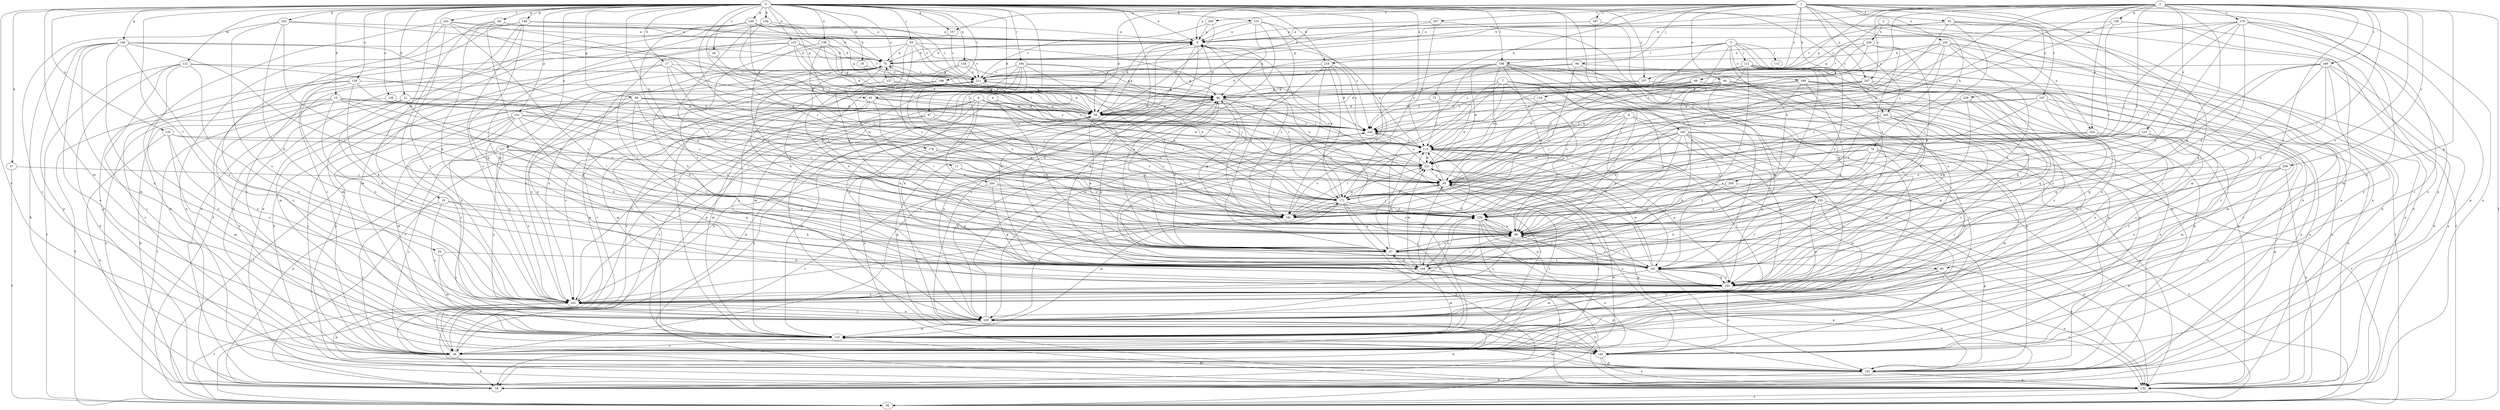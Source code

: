 strict digraph  {
0;
1;
2;
3;
4;
5;
6;
7;
8;
9;
11;
12;
15;
16;
17;
18;
19;
20;
28;
37;
38;
44;
47;
52;
55;
56;
58;
60;
65;
66;
67;
68;
70;
73;
75;
85;
86;
93;
94;
95;
100;
102;
103;
104;
108;
110;
111;
112;
113;
121;
122;
125;
127;
132;
135;
136;
137;
138;
139;
142;
146;
148;
149;
151;
152;
154;
157;
159;
162;
164;
167;
171;
178;
179;
180;
181;
183;
186;
191;
192;
197;
199;
200;
201;
206;
207;
209;
210;
211;
216;
221;
224;
226;
230;
233;
237;
239;
240;
243;
244;
245;
247;
249;
0 -> 9  [label=a];
0 -> 11  [label=b];
0 -> 12  [label=b];
0 -> 15  [label=b];
0 -> 16  [label=b];
0 -> 17  [label=b];
0 -> 19  [label=c];
0 -> 20  [label=c];
0 -> 28  [label=c];
0 -> 37  [label=d];
0 -> 52  [label=f];
0 -> 58  [label=g];
0 -> 60  [label=g];
0 -> 65  [label=g];
0 -> 67  [label=h];
0 -> 85  [label=i];
0 -> 93  [label=j];
0 -> 100  [label=k];
0 -> 102  [label=k];
0 -> 103  [label=k];
0 -> 108  [label=l];
0 -> 121  [label=m];
0 -> 122  [label=m];
0 -> 125  [label=n];
0 -> 127  [label=n];
0 -> 132  [label=n];
0 -> 135  [label=o];
0 -> 136  [label=o];
0 -> 137  [label=o];
0 -> 138  [label=o];
0 -> 139  [label=o];
0 -> 142  [label=o];
0 -> 146  [label=p];
0 -> 148  [label=p];
0 -> 149  [label=p];
0 -> 151  [label=p];
0 -> 154  [label=q];
0 -> 157  [label=q];
0 -> 164  [label=r];
0 -> 178  [label=s];
0 -> 183  [label=t];
0 -> 186  [label=t];
0 -> 191  [label=t];
0 -> 216  [label=w];
0 -> 233  [label=y];
0 -> 237  [label=y];
0 -> 243  [label=z];
0 -> 244  [label=z];
0 -> 245  [label=z];
1 -> 9  [label=a];
1 -> 18  [label=b];
1 -> 38  [label=d];
1 -> 44  [label=e];
1 -> 55  [label=f];
1 -> 65  [label=g];
1 -> 68  [label=h];
1 -> 70  [label=h];
1 -> 73  [label=h];
1 -> 94  [label=j];
1 -> 132  [label=n];
1 -> 152  [label=p];
1 -> 157  [label=q];
1 -> 167  [label=r];
1 -> 192  [label=u];
1 -> 197  [label=u];
1 -> 206  [label=v];
1 -> 207  [label=v];
1 -> 237  [label=y];
1 -> 239  [label=y];
1 -> 245  [label=z];
1 -> 247  [label=z];
2 -> 56  [label=f];
2 -> 66  [label=g];
2 -> 75  [label=h];
2 -> 85  [label=i];
2 -> 86  [label=i];
2 -> 95  [label=j];
2 -> 104  [label=k];
2 -> 159  [label=q];
2 -> 162  [label=q];
2 -> 171  [label=r];
2 -> 179  [label=s];
2 -> 180  [label=s];
2 -> 191  [label=t];
2 -> 209  [label=v];
2 -> 210  [label=v];
2 -> 216  [label=w];
2 -> 221  [label=w];
2 -> 224  [label=x];
2 -> 247  [label=z];
2 -> 249  [label=z];
3 -> 66  [label=g];
3 -> 162  [label=q];
3 -> 224  [label=x];
3 -> 226  [label=x];
4 -> 38  [label=d];
4 -> 47  [label=e];
4 -> 132  [label=n];
4 -> 249  [label=z];
5 -> 28  [label=c];
5 -> 38  [label=d];
5 -> 47  [label=e];
5 -> 108  [label=l];
5 -> 110  [label=l];
5 -> 111  [label=l];
5 -> 112  [label=l];
5 -> 171  [label=r];
5 -> 199  [label=u];
5 -> 200  [label=u];
6 -> 28  [label=c];
6 -> 38  [label=d];
6 -> 104  [label=k];
6 -> 122  [label=m];
6 -> 171  [label=r];
6 -> 221  [label=w];
6 -> 240  [label=y];
6 -> 249  [label=z];
7 -> 28  [label=c];
7 -> 66  [label=g];
7 -> 86  [label=i];
7 -> 113  [label=l];
7 -> 142  [label=o];
7 -> 152  [label=p];
7 -> 171  [label=r];
7 -> 240  [label=y];
8 -> 47  [label=e];
8 -> 86  [label=i];
8 -> 95  [label=j];
8 -> 122  [label=m];
8 -> 201  [label=u];
8 -> 249  [label=z];
9 -> 75  [label=h];
9 -> 104  [label=k];
9 -> 162  [label=q];
9 -> 181  [label=s];
9 -> 230  [label=x];
11 -> 95  [label=j];
11 -> 162  [label=q];
11 -> 181  [label=s];
12 -> 38  [label=d];
12 -> 47  [label=e];
12 -> 56  [label=f];
12 -> 142  [label=o];
12 -> 201  [label=u];
12 -> 221  [label=w];
15 -> 38  [label=d];
15 -> 56  [label=f];
15 -> 86  [label=i];
15 -> 95  [label=j];
15 -> 104  [label=k];
15 -> 132  [label=n];
15 -> 181  [label=s];
15 -> 240  [label=y];
16 -> 28  [label=c];
16 -> 104  [label=k];
16 -> 230  [label=x];
16 -> 240  [label=y];
17 -> 28  [label=c];
17 -> 38  [label=d];
17 -> 122  [label=m];
17 -> 181  [label=s];
17 -> 211  [label=v];
17 -> 230  [label=x];
18 -> 211  [label=v];
18 -> 221  [label=w];
19 -> 38  [label=d];
19 -> 211  [label=v];
20 -> 95  [label=j];
28 -> 18  [label=b];
28 -> 38  [label=d];
28 -> 95  [label=j];
28 -> 113  [label=l];
28 -> 211  [label=v];
37 -> 56  [label=f];
37 -> 95  [label=j];
38 -> 9  [label=a];
38 -> 47  [label=e];
38 -> 66  [label=g];
38 -> 75  [label=h];
38 -> 142  [label=o];
38 -> 181  [label=s];
38 -> 249  [label=z];
44 -> 38  [label=d];
44 -> 66  [label=g];
44 -> 95  [label=j];
44 -> 104  [label=k];
44 -> 132  [label=n];
44 -> 142  [label=o];
44 -> 181  [label=s];
44 -> 191  [label=t];
44 -> 221  [label=w];
47 -> 9  [label=a];
47 -> 66  [label=g];
47 -> 75  [label=h];
47 -> 86  [label=i];
47 -> 104  [label=k];
47 -> 191  [label=t];
47 -> 221  [label=w];
52 -> 104  [label=k];
52 -> 122  [label=m];
52 -> 201  [label=u];
55 -> 9  [label=a];
55 -> 18  [label=b];
55 -> 86  [label=i];
55 -> 122  [label=m];
55 -> 132  [label=n];
55 -> 181  [label=s];
55 -> 211  [label=v];
56 -> 221  [label=w];
58 -> 28  [label=c];
58 -> 38  [label=d];
58 -> 47  [label=e];
58 -> 86  [label=i];
58 -> 95  [label=j];
58 -> 113  [label=l];
58 -> 162  [label=q];
60 -> 9  [label=a];
60 -> 75  [label=h];
60 -> 104  [label=k];
60 -> 191  [label=t];
60 -> 201  [label=u];
65 -> 38  [label=d];
65 -> 86  [label=i];
65 -> 122  [label=m];
65 -> 201  [label=u];
65 -> 221  [label=w];
66 -> 38  [label=d];
66 -> 47  [label=e];
66 -> 86  [label=i];
66 -> 113  [label=l];
66 -> 132  [label=n];
66 -> 230  [label=x];
66 -> 240  [label=y];
67 -> 28  [label=c];
67 -> 201  [label=u];
67 -> 230  [label=x];
67 -> 249  [label=z];
68 -> 66  [label=g];
68 -> 122  [label=m];
68 -> 221  [label=w];
68 -> 249  [label=z];
70 -> 86  [label=i];
70 -> 95  [label=j];
70 -> 122  [label=m];
70 -> 162  [label=q];
70 -> 221  [label=w];
70 -> 230  [label=x];
70 -> 240  [label=y];
73 -> 38  [label=d];
73 -> 113  [label=l];
73 -> 221  [label=w];
75 -> 9  [label=a];
75 -> 152  [label=p];
75 -> 181  [label=s];
75 -> 201  [label=u];
75 -> 211  [label=v];
85 -> 28  [label=c];
85 -> 132  [label=n];
85 -> 162  [label=q];
85 -> 240  [label=y];
86 -> 47  [label=e];
86 -> 66  [label=g];
86 -> 132  [label=n];
86 -> 191  [label=t];
86 -> 201  [label=u];
86 -> 230  [label=x];
93 -> 66  [label=g];
93 -> 75  [label=h];
93 -> 86  [label=i];
93 -> 181  [label=s];
93 -> 191  [label=t];
93 -> 211  [label=v];
93 -> 249  [label=z];
94 -> 28  [label=c];
94 -> 162  [label=q];
94 -> 181  [label=s];
94 -> 211  [label=v];
94 -> 249  [label=z];
95 -> 28  [label=c];
95 -> 113  [label=l];
95 -> 142  [label=o];
95 -> 152  [label=p];
95 -> 171  [label=r];
100 -> 9  [label=a];
100 -> 86  [label=i];
100 -> 95  [label=j];
100 -> 162  [label=q];
100 -> 211  [label=v];
102 -> 9  [label=a];
102 -> 28  [label=c];
102 -> 38  [label=d];
102 -> 86  [label=i];
102 -> 104  [label=k];
102 -> 201  [label=u];
103 -> 9  [label=a];
103 -> 38  [label=d];
103 -> 47  [label=e];
103 -> 66  [label=g];
103 -> 142  [label=o];
103 -> 249  [label=z];
104 -> 75  [label=h];
104 -> 86  [label=i];
104 -> 95  [label=j];
104 -> 122  [label=m];
104 -> 152  [label=p];
104 -> 221  [label=w];
104 -> 230  [label=x];
108 -> 86  [label=i];
108 -> 95  [label=j];
108 -> 132  [label=n];
108 -> 152  [label=p];
108 -> 181  [label=s];
108 -> 191  [label=t];
108 -> 211  [label=v];
108 -> 221  [label=w];
108 -> 230  [label=x];
108 -> 240  [label=y];
110 -> 38  [label=d];
110 -> 86  [label=i];
110 -> 95  [label=j];
111 -> 47  [label=e];
111 -> 56  [label=f];
111 -> 86  [label=i];
111 -> 104  [label=k];
111 -> 142  [label=o];
111 -> 162  [label=q];
111 -> 201  [label=u];
111 -> 211  [label=v];
111 -> 230  [label=x];
111 -> 249  [label=z];
113 -> 9  [label=a];
113 -> 104  [label=k];
113 -> 122  [label=m];
113 -> 162  [label=q];
113 -> 171  [label=r];
113 -> 181  [label=s];
113 -> 191  [label=t];
113 -> 221  [label=w];
121 -> 18  [label=b];
121 -> 28  [label=c];
121 -> 56  [label=f];
121 -> 142  [label=o];
121 -> 211  [label=v];
121 -> 230  [label=x];
121 -> 240  [label=y];
122 -> 28  [label=c];
122 -> 38  [label=d];
122 -> 75  [label=h];
122 -> 113  [label=l];
122 -> 142  [label=o];
122 -> 211  [label=v];
125 -> 38  [label=d];
125 -> 75  [label=h];
125 -> 122  [label=m];
125 -> 152  [label=p];
125 -> 191  [label=t];
125 -> 211  [label=v];
125 -> 249  [label=z];
127 -> 18  [label=b];
127 -> 28  [label=c];
127 -> 162  [label=q];
127 -> 171  [label=r];
127 -> 201  [label=u];
127 -> 221  [label=w];
127 -> 240  [label=y];
132 -> 47  [label=e];
132 -> 56  [label=f];
132 -> 75  [label=h];
132 -> 122  [label=m];
135 -> 18  [label=b];
135 -> 113  [label=l];
135 -> 122  [label=m];
135 -> 181  [label=s];
135 -> 201  [label=u];
136 -> 66  [label=g];
136 -> 75  [label=h];
136 -> 86  [label=i];
136 -> 113  [label=l];
136 -> 171  [label=r];
137 -> 38  [label=d];
137 -> 66  [label=g];
137 -> 86  [label=i];
137 -> 201  [label=u];
138 -> 18  [label=b];
138 -> 38  [label=d];
138 -> 181  [label=s];
139 -> 28  [label=c];
139 -> 66  [label=g];
139 -> 104  [label=k];
139 -> 181  [label=s];
139 -> 201  [label=u];
139 -> 240  [label=y];
142 -> 132  [label=n];
142 -> 152  [label=p];
142 -> 211  [label=v];
142 -> 240  [label=y];
146 -> 18  [label=b];
146 -> 75  [label=h];
146 -> 86  [label=i];
146 -> 95  [label=j];
146 -> 122  [label=m];
146 -> 142  [label=o];
146 -> 152  [label=p];
146 -> 201  [label=u];
146 -> 240  [label=y];
148 -> 9  [label=a];
148 -> 28  [label=c];
148 -> 38  [label=d];
148 -> 56  [label=f];
148 -> 132  [label=n];
148 -> 162  [label=q];
148 -> 201  [label=u];
149 -> 9  [label=a];
149 -> 28  [label=c];
149 -> 47  [label=e];
149 -> 66  [label=g];
149 -> 75  [label=h];
149 -> 113  [label=l];
149 -> 132  [label=n];
149 -> 211  [label=v];
149 -> 230  [label=x];
151 -> 56  [label=f];
151 -> 104  [label=k];
151 -> 122  [label=m];
151 -> 191  [label=t];
151 -> 201  [label=u];
151 -> 221  [label=w];
151 -> 240  [label=y];
151 -> 249  [label=z];
152 -> 18  [label=b];
152 -> 66  [label=g];
152 -> 122  [label=m];
152 -> 132  [label=n];
154 -> 66  [label=g];
154 -> 171  [label=r];
154 -> 201  [label=u];
154 -> 211  [label=v];
157 -> 122  [label=m];
157 -> 211  [label=v];
159 -> 9  [label=a];
159 -> 122  [label=m];
159 -> 142  [label=o];
159 -> 171  [label=r];
159 -> 221  [label=w];
162 -> 9  [label=a];
162 -> 66  [label=g];
162 -> 86  [label=i];
162 -> 132  [label=n];
162 -> 142  [label=o];
162 -> 191  [label=t];
162 -> 201  [label=u];
164 -> 56  [label=f];
164 -> 66  [label=g];
164 -> 122  [label=m];
164 -> 152  [label=p];
164 -> 171  [label=r];
164 -> 211  [label=v];
164 -> 230  [label=x];
164 -> 240  [label=y];
167 -> 38  [label=d];
167 -> 113  [label=l];
167 -> 132  [label=n];
167 -> 152  [label=p];
167 -> 162  [label=q];
167 -> 230  [label=x];
171 -> 9  [label=a];
171 -> 18  [label=b];
171 -> 47  [label=e];
171 -> 75  [label=h];
171 -> 122  [label=m];
171 -> 181  [label=s];
171 -> 230  [label=x];
178 -> 201  [label=u];
178 -> 221  [label=w];
178 -> 230  [label=x];
179 -> 9  [label=a];
179 -> 28  [label=c];
179 -> 47  [label=e];
179 -> 86  [label=i];
179 -> 95  [label=j];
179 -> 152  [label=p];
179 -> 171  [label=r];
179 -> 211  [label=v];
179 -> 240  [label=y];
180 -> 18  [label=b];
180 -> 47  [label=e];
180 -> 86  [label=i];
180 -> 132  [label=n];
180 -> 181  [label=s];
180 -> 211  [label=v];
180 -> 230  [label=x];
180 -> 240  [label=y];
181 -> 95  [label=j];
181 -> 113  [label=l];
181 -> 201  [label=u];
181 -> 211  [label=v];
181 -> 221  [label=w];
183 -> 56  [label=f];
183 -> 86  [label=i];
183 -> 95  [label=j];
183 -> 104  [label=k];
183 -> 113  [label=l];
183 -> 132  [label=n];
183 -> 162  [label=q];
183 -> 171  [label=r];
183 -> 191  [label=t];
183 -> 230  [label=x];
183 -> 240  [label=y];
186 -> 47  [label=e];
186 -> 66  [label=g];
186 -> 95  [label=j];
186 -> 152  [label=p];
186 -> 249  [label=z];
191 -> 18  [label=b];
191 -> 75  [label=h];
191 -> 86  [label=i];
191 -> 95  [label=j];
191 -> 122  [label=m];
191 -> 152  [label=p];
191 -> 162  [label=q];
191 -> 211  [label=v];
191 -> 221  [label=w];
192 -> 56  [label=f];
192 -> 75  [label=h];
192 -> 113  [label=l];
192 -> 142  [label=o];
192 -> 171  [label=r];
192 -> 181  [label=s];
192 -> 191  [label=t];
192 -> 221  [label=w];
192 -> 240  [label=y];
197 -> 9  [label=a];
197 -> 75  [label=h];
197 -> 162  [label=q];
197 -> 201  [label=u];
199 -> 28  [label=c];
199 -> 66  [label=g];
199 -> 104  [label=k];
199 -> 132  [label=n];
199 -> 181  [label=s];
199 -> 240  [label=y];
199 -> 249  [label=z];
200 -> 56  [label=f];
200 -> 86  [label=i];
200 -> 171  [label=r];
201 -> 38  [label=d];
201 -> 56  [label=f];
201 -> 113  [label=l];
201 -> 152  [label=p];
201 -> 240  [label=y];
206 -> 9  [label=a];
206 -> 38  [label=d];
206 -> 211  [label=v];
207 -> 9  [label=a];
207 -> 18  [label=b];
207 -> 38  [label=d];
207 -> 113  [label=l];
209 -> 47  [label=e];
209 -> 95  [label=j];
209 -> 132  [label=n];
209 -> 142  [label=o];
209 -> 201  [label=u];
210 -> 113  [label=l];
210 -> 152  [label=p];
210 -> 181  [label=s];
210 -> 230  [label=x];
210 -> 240  [label=y];
211 -> 66  [label=g];
211 -> 95  [label=j];
211 -> 181  [label=s];
211 -> 240  [label=y];
216 -> 28  [label=c];
216 -> 86  [label=i];
216 -> 95  [label=j];
216 -> 171  [label=r];
216 -> 211  [label=v];
216 -> 249  [label=z];
221 -> 95  [label=j];
221 -> 211  [label=v];
221 -> 249  [label=z];
224 -> 95  [label=j];
224 -> 113  [label=l];
224 -> 122  [label=m];
224 -> 181  [label=s];
224 -> 201  [label=u];
226 -> 66  [label=g];
226 -> 75  [label=h];
226 -> 86  [label=i];
226 -> 132  [label=n];
226 -> 211  [label=v];
226 -> 230  [label=x];
226 -> 249  [label=z];
230 -> 56  [label=f];
230 -> 86  [label=i];
230 -> 132  [label=n];
230 -> 162  [label=q];
230 -> 191  [label=t];
233 -> 28  [label=c];
233 -> 86  [label=i];
233 -> 104  [label=k];
233 -> 132  [label=n];
233 -> 152  [label=p];
233 -> 191  [label=t];
233 -> 201  [label=u];
233 -> 230  [label=x];
237 -> 66  [label=g];
237 -> 152  [label=p];
237 -> 249  [label=z];
239 -> 38  [label=d];
239 -> 47  [label=e];
239 -> 162  [label=q];
239 -> 181  [label=s];
239 -> 191  [label=t];
240 -> 18  [label=b];
240 -> 122  [label=m];
240 -> 171  [label=r];
240 -> 201  [label=u];
240 -> 230  [label=x];
240 -> 249  [label=z];
243 -> 9  [label=a];
243 -> 18  [label=b];
243 -> 113  [label=l];
243 -> 132  [label=n];
243 -> 171  [label=r];
243 -> 191  [label=t];
243 -> 201  [label=u];
244 -> 28  [label=c];
244 -> 86  [label=i];
244 -> 162  [label=q];
244 -> 171  [label=r];
245 -> 86  [label=i];
245 -> 142  [label=o];
245 -> 162  [label=q];
245 -> 191  [label=t];
245 -> 240  [label=y];
245 -> 249  [label=z];
247 -> 28  [label=c];
247 -> 38  [label=d];
247 -> 66  [label=g];
247 -> 95  [label=j];
247 -> 162  [label=q];
247 -> 201  [label=u];
247 -> 221  [label=w];
249 -> 113  [label=l];
249 -> 240  [label=y];
}
